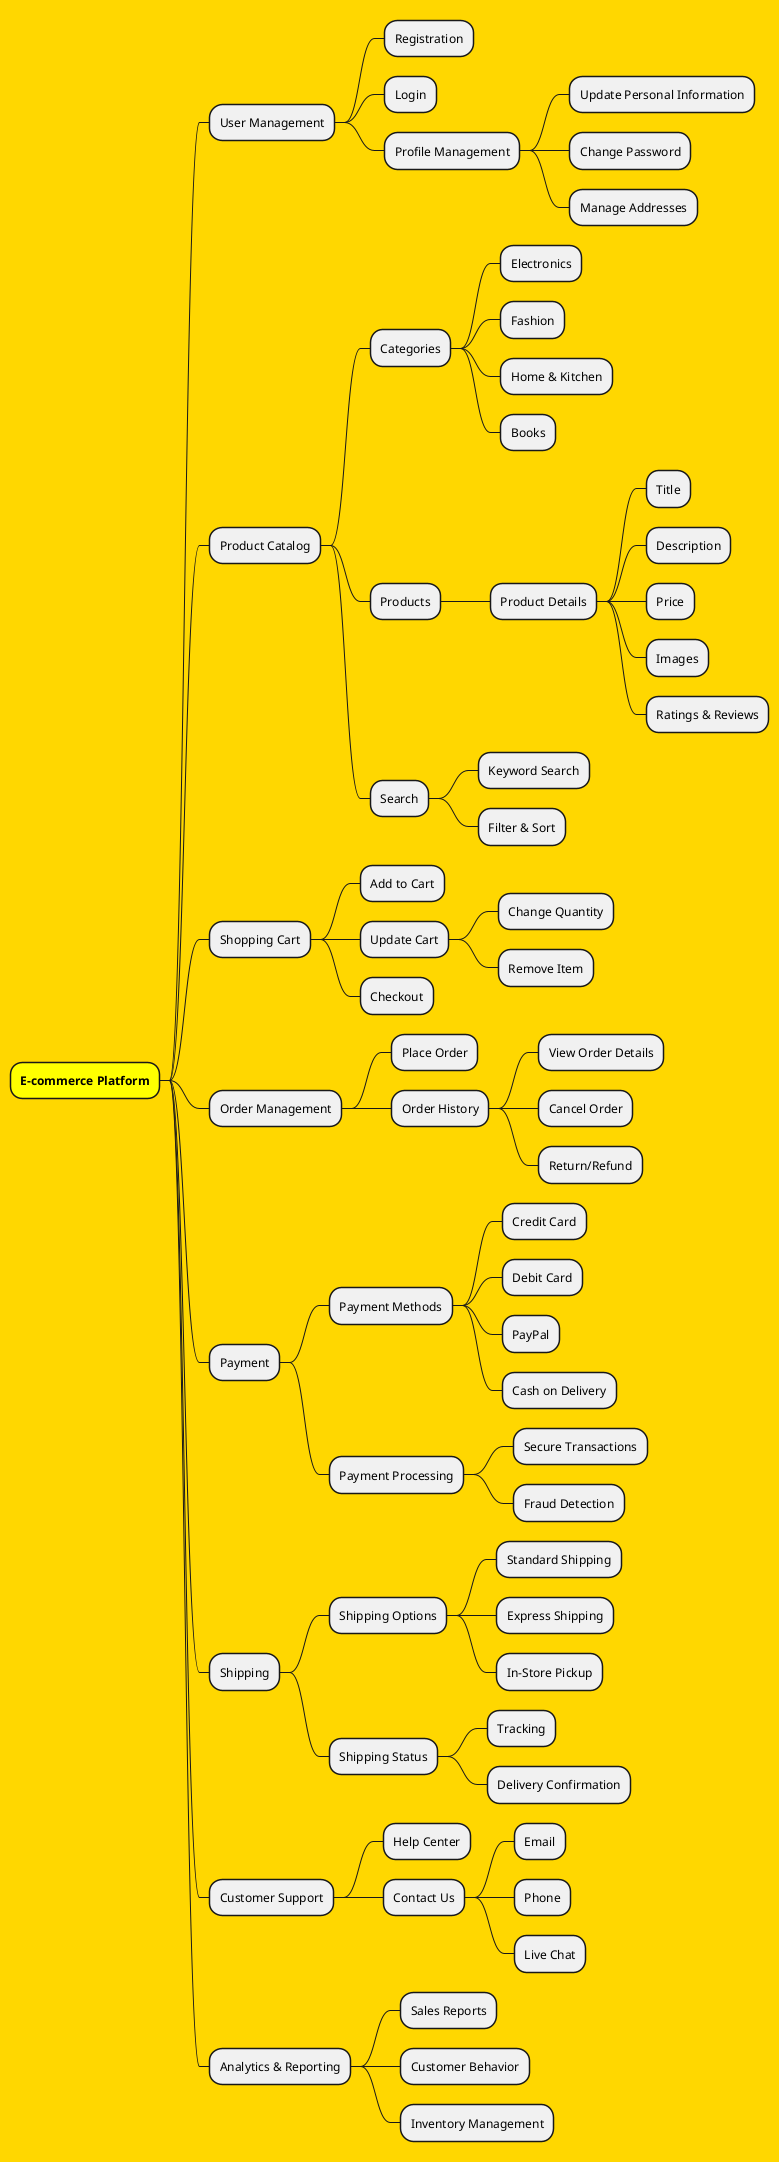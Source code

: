 @startmindmap
!define AWESOME mindmap

 skinparam {
  DefaultFontName Arial
  BackgroundColor gold
  DefaultFontSize 12
  DefaultLineColor DEFAULT_LINE_COLOR
  DefaultTextColor DEFAULT_TEXT_COLOR
}

*[#yellow] **E-commerce Platform**
** User Management
*** Registration
*** Login
*** Profile Management
**** Update Personal Information
**** Change Password
**** Manage Addresses
** Product Catalog
*** Categories
**** Electronics
**** Fashion
**** Home & Kitchen
**** Books
*** Products
**** Product Details
***** Title
***** Description
***** Price
***** Images
***** Ratings & Reviews
*** Search
**** Keyword Search
**** Filter & Sort
** Shopping Cart
*** Add to Cart
*** Update Cart
**** Change Quantity
**** Remove Item
*** Checkout
** Order Management
*** Place Order
*** Order History
**** View Order Details
**** Cancel Order
**** Return/Refund
** Payment
*** Payment Methods
**** Credit Card
**** Debit Card
**** PayPal
**** Cash on Delivery
*** Payment Processing
**** Secure Transactions
**** Fraud Detection
** Shipping
*** Shipping Options
**** Standard Shipping
**** Express Shipping
**** In-Store Pickup
*** Shipping Status
**** Tracking
**** Delivery Confirmation
** Customer Support
*** Help Center
*** Contact Us
**** Email
**** Phone
**** Live Chat
** Analytics & Reporting
*** Sales Reports
*** Customer Behavior
*** Inventory Management
@endmindmap
